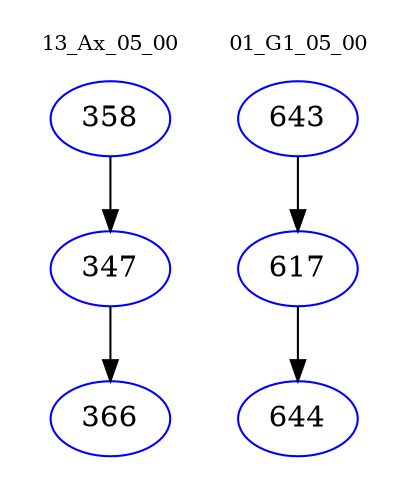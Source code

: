digraph{
subgraph cluster_0 {
color = white
label = "13_Ax_05_00";
fontsize=10;
T0_358 [label="358", color="blue"]
T0_358 -> T0_347 [color="black"]
T0_347 [label="347", color="blue"]
T0_347 -> T0_366 [color="black"]
T0_366 [label="366", color="blue"]
}
subgraph cluster_1 {
color = white
label = "01_G1_05_00";
fontsize=10;
T1_643 [label="643", color="blue"]
T1_643 -> T1_617 [color="black"]
T1_617 [label="617", color="blue"]
T1_617 -> T1_644 [color="black"]
T1_644 [label="644", color="blue"]
}
}
